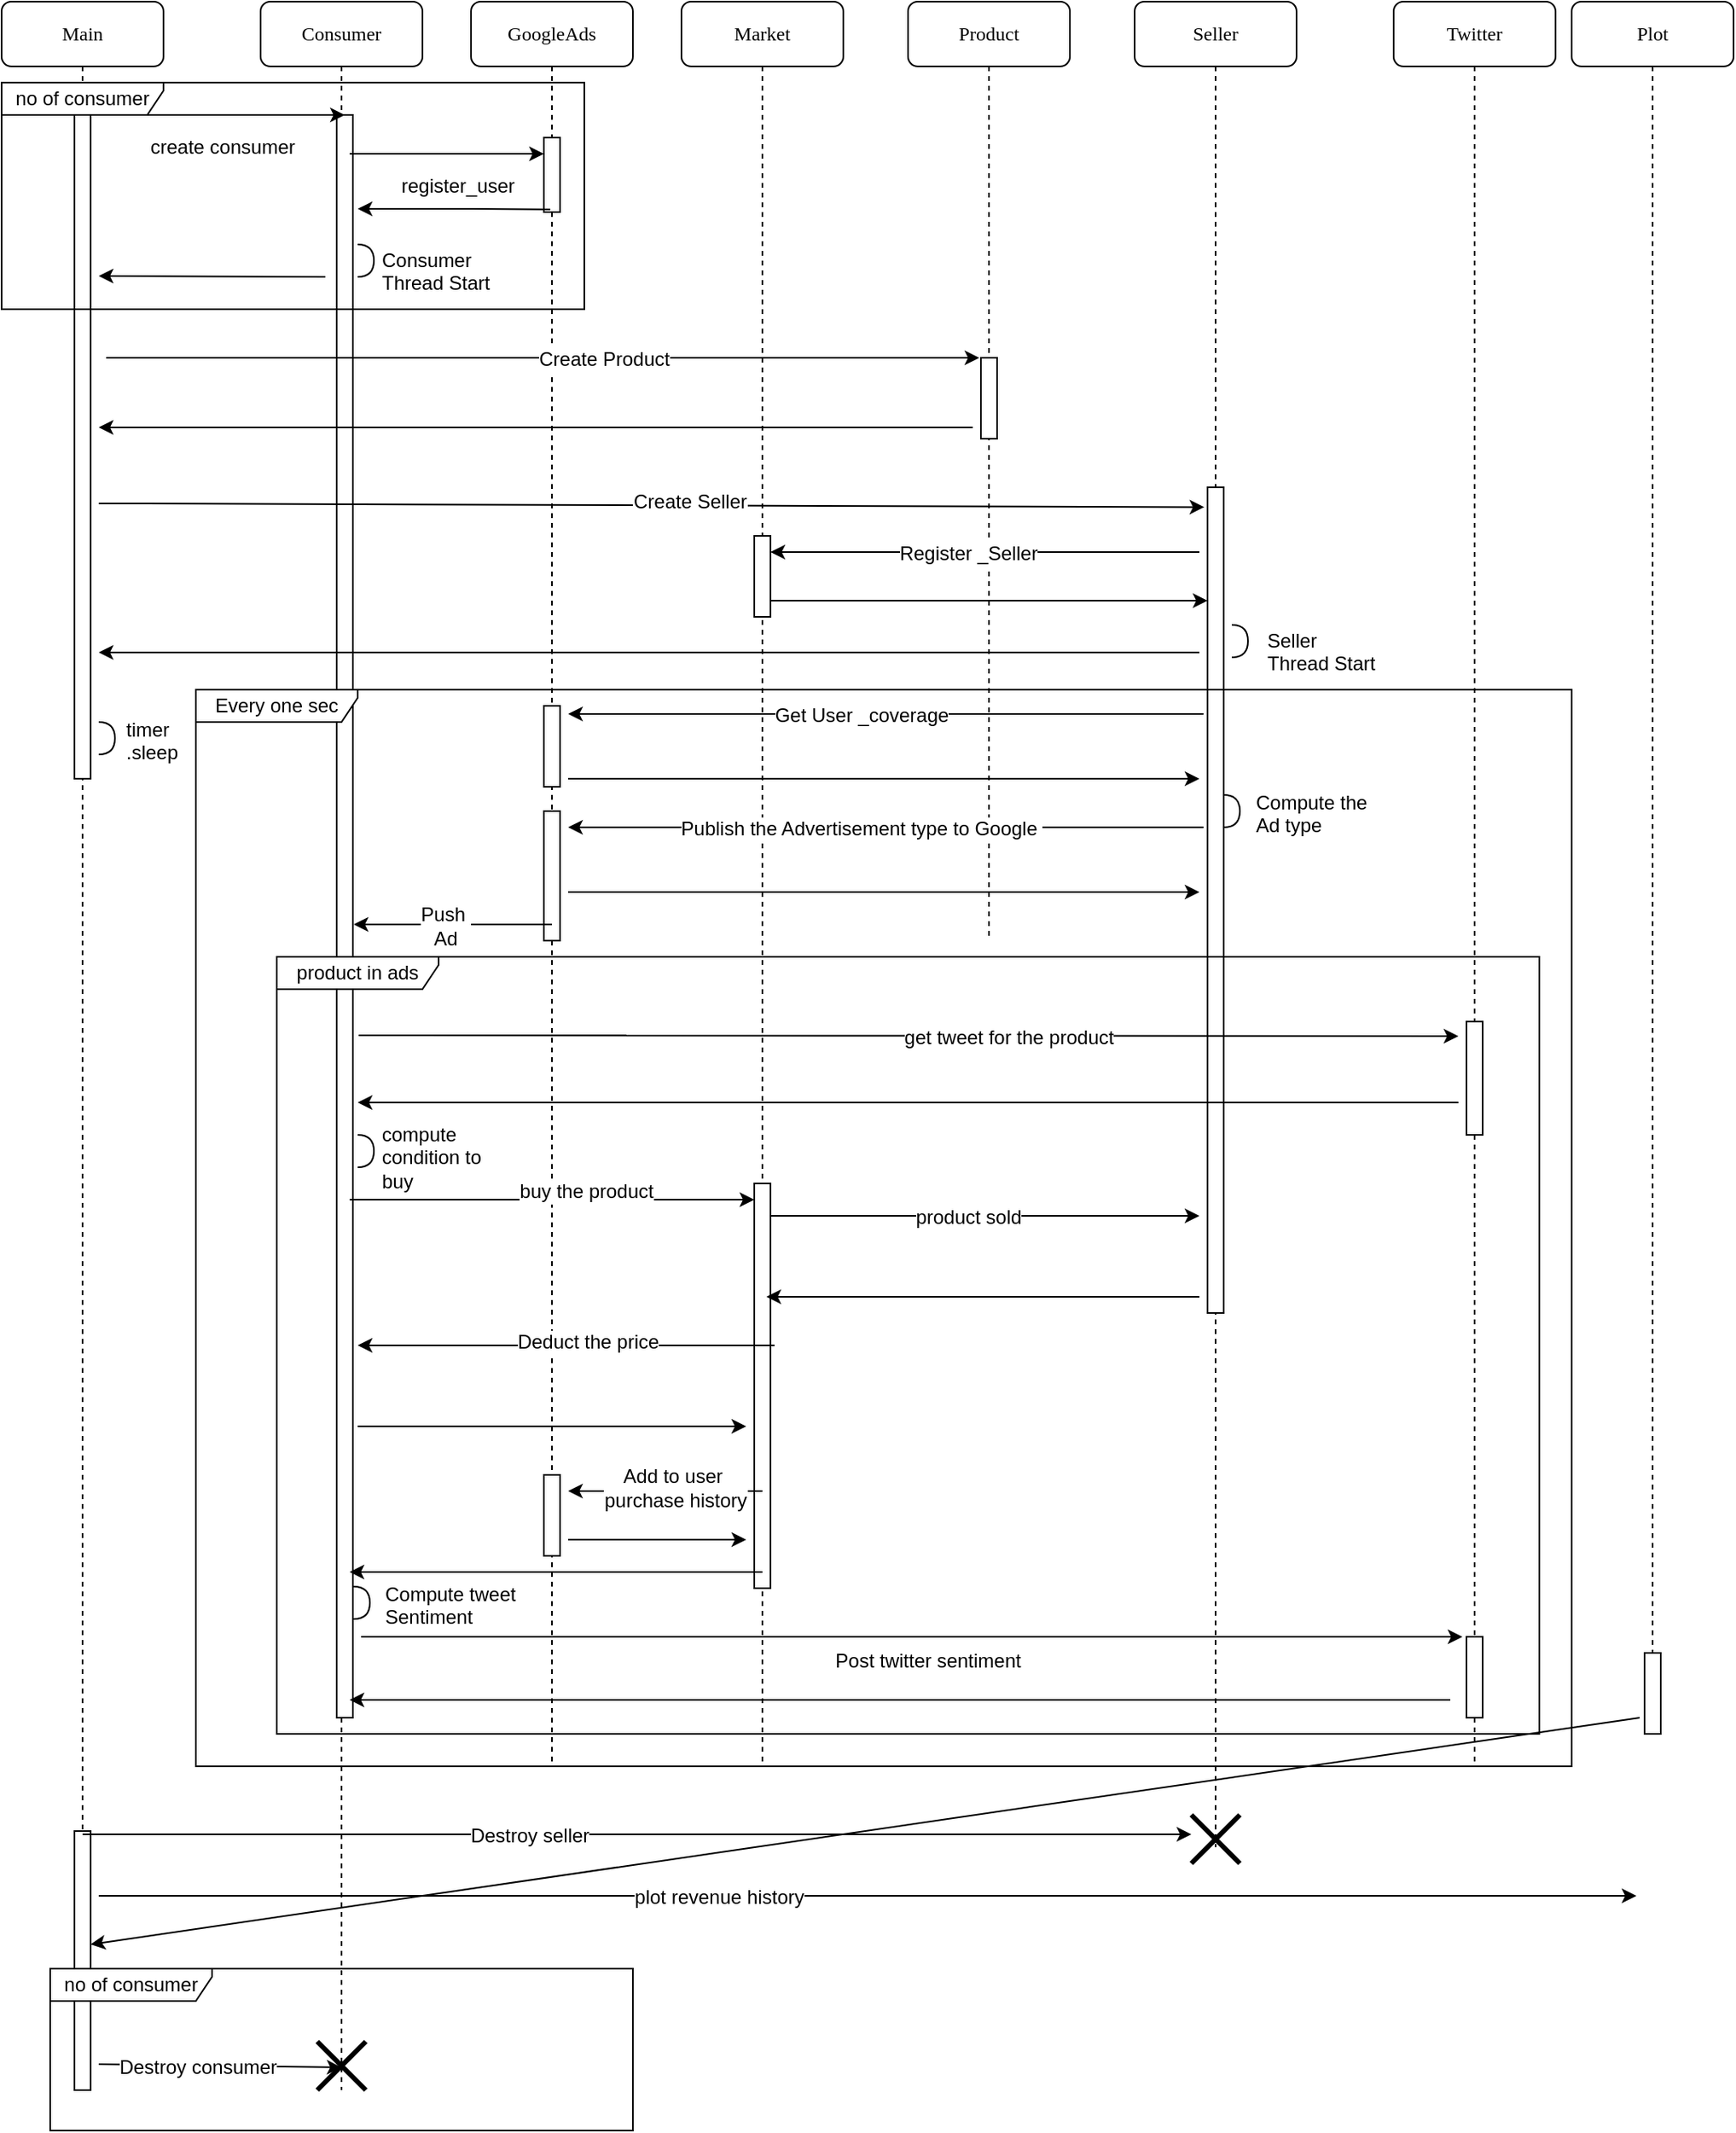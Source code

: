 <mxfile version="12.1.9" type="github" pages="1">
  <diagram name="Page-1" id="13e1069c-82ec-6db2-03f1-153e76fe0fe0">
    <mxGraphModel dx="1012" dy="461" grid="1" gridSize="10" guides="1" tooltips="1" connect="1" arrows="1" fold="1" page="1" pageScale="1" pageWidth="1100" pageHeight="850" background="#ffffff" math="0" shadow="0">
      <root>
        <mxCell id="0"/>
        <mxCell id="1" parent="0"/>
        <mxCell id="7baba1c4bc27f4b0-3" value="Consumer" style="shape=umlLifeline;perimeter=lifelinePerimeter;whiteSpace=wrap;html=1;container=1;collapsible=0;recursiveResize=0;outlineConnect=0;rounded=1;shadow=0;comic=0;labelBackgroundColor=none;strokeColor=#000000;strokeWidth=1;fillColor=#FFFFFF;fontFamily=Verdana;fontSize=12;fontColor=#000000;align=center;" parent="1" vertex="1" treatAsSingle="0">
          <mxGeometry x="180" y="10" width="100" height="1290" as="geometry"/>
        </mxCell>
        <mxCell id="7baba1c4bc27f4b0-13" value="" style="html=1;points=[];perimeter=orthogonalPerimeter;rounded=0;shadow=0;comic=0;labelBackgroundColor=none;strokeColor=#000000;strokeWidth=1;fillColor=#FFFFFF;fontFamily=Verdana;fontSize=12;fontColor=#000000;align=center;" parent="7baba1c4bc27f4b0-3" vertex="1">
          <mxGeometry x="47" y="70" width="10" height="990" as="geometry"/>
        </mxCell>
        <mxCell id="7baba1c4bc27f4b0-4" value="GoogleAds" style="shape=umlLifeline;perimeter=lifelinePerimeter;whiteSpace=wrap;html=1;container=1;collapsible=0;recursiveResize=0;outlineConnect=0;rounded=1;shadow=0;comic=0;labelBackgroundColor=none;strokeColor=#000000;strokeWidth=1;fillColor=#FFFFFF;fontFamily=Verdana;fontSize=12;fontColor=#000000;align=center;" parent="1" vertex="1" treatAsSingle="0">
          <mxGeometry x="310" y="10" width="100" height="1090" as="geometry"/>
        </mxCell>
        <mxCell id="7baba1c4bc27f4b0-22" value="" style="html=1;points=[];perimeter=orthogonalPerimeter;rounded=0;shadow=0;comic=0;labelBackgroundColor=none;strokeColor=#000000;strokeWidth=1;fillColor=#FFFFFF;fontFamily=Verdana;fontSize=12;fontColor=#000000;align=center;" parent="7baba1c4bc27f4b0-4" vertex="1">
          <mxGeometry x="45" y="84" width="10" height="46" as="geometry"/>
        </mxCell>
        <mxCell id="eqo6fhu2GZBDlllIJW7n-19" value="" style="html=1;points=[];perimeter=orthogonalPerimeter;rounded=0;shadow=0;comic=0;labelBackgroundColor=none;strokeColor=#000000;strokeWidth=1;fillColor=#FFFFFF;fontFamily=Verdana;fontSize=12;fontColor=#000000;align=center;" vertex="1" parent="7baba1c4bc27f4b0-4">
          <mxGeometry x="45" y="435" width="10" height="50" as="geometry"/>
        </mxCell>
        <mxCell id="eqo6fhu2GZBDlllIJW7n-25" value="" style="html=1;points=[];perimeter=orthogonalPerimeter;rounded=0;shadow=0;comic=0;labelBackgroundColor=none;strokeColor=#000000;strokeWidth=1;fillColor=#FFFFFF;fontFamily=Verdana;fontSize=12;fontColor=#000000;align=center;" vertex="1" parent="7baba1c4bc27f4b0-4">
          <mxGeometry x="45" y="500" width="10" height="80" as="geometry"/>
        </mxCell>
        <mxCell id="eqo6fhu2GZBDlllIJW7n-58" value="" style="html=1;points=[];perimeter=orthogonalPerimeter;rounded=0;shadow=0;comic=0;labelBackgroundColor=none;strokeColor=#000000;strokeWidth=1;fillColor=#FFFFFF;fontFamily=Verdana;fontSize=12;fontColor=#000000;align=center;" vertex="1" parent="7baba1c4bc27f4b0-4">
          <mxGeometry x="45" y="910" width="10" height="50" as="geometry"/>
        </mxCell>
        <mxCell id="7baba1c4bc27f4b0-5" value="Product" style="shape=umlLifeline;perimeter=lifelinePerimeter;whiteSpace=wrap;html=1;container=1;collapsible=0;recursiveResize=0;outlineConnect=0;rounded=1;shadow=0;comic=0;labelBackgroundColor=none;strokeColor=#000000;strokeWidth=1;fillColor=#FFFFFF;fontFamily=Verdana;fontSize=12;fontColor=#000000;align=center;" parent="1" vertex="1" treatAsSingle="0">
          <mxGeometry x="580" y="10" width="100" height="580" as="geometry"/>
        </mxCell>
        <mxCell id="7baba1c4bc27f4b0-19" value="" style="html=1;points=[];perimeter=orthogonalPerimeter;rounded=0;shadow=0;comic=0;labelBackgroundColor=none;strokeColor=#000000;strokeWidth=1;fillColor=#FFFFFF;fontFamily=Verdana;fontSize=12;fontColor=#000000;align=center;" parent="7baba1c4bc27f4b0-5" vertex="1">
          <mxGeometry x="45" y="220" width="10" height="50" as="geometry"/>
        </mxCell>
        <mxCell id="7baba1c4bc27f4b0-6" value="Seller" style="shape=umlLifeline;perimeter=lifelinePerimeter;whiteSpace=wrap;html=1;container=1;collapsible=0;recursiveResize=0;outlineConnect=0;rounded=1;shadow=0;comic=0;labelBackgroundColor=none;strokeColor=#000000;strokeWidth=1;fillColor=#FFFFFF;fontFamily=Verdana;fontSize=12;fontColor=#000000;align=center;" parent="1" vertex="1" treatAsSingle="0">
          <mxGeometry x="720" y="10" width="100" height="1140" as="geometry"/>
        </mxCell>
        <mxCell id="o-fYFMcKHxnqH8NnYUXW-47" value="" style="html=1;points=[];perimeter=orthogonalPerimeter;rounded=0;shadow=0;comic=0;labelBackgroundColor=none;strokeColor=#000000;strokeWidth=1;fillColor=#FFFFFF;fontFamily=Verdana;fontSize=12;fontColor=#000000;align=center;" parent="7baba1c4bc27f4b0-6" vertex="1">
          <mxGeometry x="45" y="300" width="10" height="510" as="geometry"/>
        </mxCell>
        <mxCell id="7baba1c4bc27f4b0-7" value="Market" style="shape=umlLifeline;perimeter=lifelinePerimeter;whiteSpace=wrap;html=1;container=1;collapsible=0;recursiveResize=0;outlineConnect=0;rounded=1;shadow=0;comic=0;labelBackgroundColor=none;strokeColor=#000000;strokeWidth=1;fillColor=#FFFFFF;fontFamily=Verdana;fontSize=12;fontColor=#000000;align=center;size=40;" parent="1" vertex="1" treatAsSingle="0">
          <mxGeometry x="440" y="10" width="100" height="1090" as="geometry"/>
        </mxCell>
        <mxCell id="eqo6fhu2GZBDlllIJW7n-13" value="" style="html=1;points=[];perimeter=orthogonalPerimeter;rounded=0;shadow=0;comic=0;labelBackgroundColor=none;strokeColor=#000000;strokeWidth=1;fillColor=#FFFFFF;fontFamily=Verdana;fontSize=12;fontColor=#000000;align=center;" vertex="1" parent="7baba1c4bc27f4b0-7">
          <mxGeometry x="45" y="330" width="10" height="50" as="geometry"/>
        </mxCell>
        <mxCell id="eqo6fhu2GZBDlllIJW7n-48" value="" style="html=1;points=[];perimeter=orthogonalPerimeter;rounded=0;shadow=0;comic=0;labelBackgroundColor=none;strokeColor=#000000;strokeWidth=1;fillColor=#FFFFFF;fontFamily=Verdana;fontSize=12;fontColor=#000000;align=center;" vertex="1" parent="7baba1c4bc27f4b0-7">
          <mxGeometry x="45" y="730" width="10" height="250" as="geometry"/>
        </mxCell>
        <mxCell id="7baba1c4bc27f4b0-8" value="Main" style="shape=umlLifeline;perimeter=lifelinePerimeter;whiteSpace=wrap;html=1;container=1;collapsible=0;recursiveResize=0;outlineConnect=0;rounded=1;shadow=0;comic=0;labelBackgroundColor=none;strokeColor=#000000;strokeWidth=1;fillColor=#FFFFFF;fontFamily=Verdana;fontSize=12;fontColor=#000000;align=center;" parent="1" vertex="1" treatAsSingle="0">
          <mxGeometry x="20" y="10" width="100" height="1290" as="geometry"/>
        </mxCell>
        <mxCell id="7baba1c4bc27f4b0-9" value="" style="html=1;points=[];perimeter=orthogonalPerimeter;rounded=0;shadow=0;comic=0;labelBackgroundColor=none;strokeColor=#000000;strokeWidth=1;fillColor=#FFFFFF;fontFamily=Verdana;fontSize=12;fontColor=#000000;align=center;" parent="7baba1c4bc27f4b0-8" vertex="1">
          <mxGeometry x="45" y="55" width="10" height="425" as="geometry"/>
        </mxCell>
        <mxCell id="eqo6fhu2GZBDlllIJW7n-75" value="" style="html=1;points=[];perimeter=orthogonalPerimeter;rounded=0;shadow=0;comic=0;labelBackgroundColor=none;strokeColor=#000000;strokeWidth=1;fillColor=#FFFFFF;fontFamily=Verdana;fontSize=12;fontColor=#000000;align=center;" vertex="1" parent="7baba1c4bc27f4b0-8">
          <mxGeometry x="45" y="1130" width="10" height="160" as="geometry"/>
        </mxCell>
        <mxCell id="o-fYFMcKHxnqH8NnYUXW-9" value="" style="endArrow=classic;html=1;" parent="1" edge="1">
          <mxGeometry width="50" height="50" relative="1" as="geometry">
            <mxPoint x="235" y="104" as="sourcePoint"/>
            <mxPoint x="355" y="104" as="targetPoint"/>
            <Array as="points">
              <mxPoint x="254" y="104"/>
            </Array>
          </mxGeometry>
        </mxCell>
        <mxCell id="o-fYFMcKHxnqH8NnYUXW-27" value="" style="endArrow=classic;html=1;" parent="1" edge="1">
          <mxGeometry width="50" height="50" relative="1" as="geometry">
            <mxPoint x="620" y="273" as="sourcePoint"/>
            <mxPoint x="80" y="273" as="targetPoint"/>
          </mxGeometry>
        </mxCell>
        <mxCell id="o-fYFMcKHxnqH8NnYUXW-32" value="" style="endArrow=classic;html=1;" parent="1" edge="1">
          <mxGeometry width="50" height="50" relative="1" as="geometry">
            <mxPoint x="220" y="180" as="sourcePoint"/>
            <mxPoint x="80" y="179.5" as="targetPoint"/>
          </mxGeometry>
        </mxCell>
        <mxCell id="o-fYFMcKHxnqH8NnYUXW-34" value="register_user" style="text;html=1;resizable=0;points=[];autosize=1;align=left;verticalAlign=top;spacingTop=-4;" parent="1" vertex="1">
          <mxGeometry x="265" y="114" width="90" height="20" as="geometry"/>
        </mxCell>
        <mxCell id="o-fYFMcKHxnqH8NnYUXW-38" value="" style="endArrow=classic;html=1;entryX=0.5;entryY=0;entryDx=0;entryDy=0;entryPerimeter=0;" parent="1" target="7baba1c4bc27f4b0-13" edge="1">
          <mxGeometry width="50" height="50" relative="1" as="geometry">
            <mxPoint x="80" y="80" as="sourcePoint"/>
            <mxPoint x="200" y="80" as="targetPoint"/>
            <Array as="points">
              <mxPoint x="99" y="80"/>
            </Array>
          </mxGeometry>
        </mxCell>
        <mxCell id="o-fYFMcKHxnqH8NnYUXW-39" value="create consumer" style="text;html=1;resizable=0;points=[];autosize=1;align=left;verticalAlign=top;spacingTop=-4;" parent="1" vertex="1">
          <mxGeometry x="110" y="90" width="100" height="20" as="geometry"/>
        </mxCell>
        <mxCell id="o-fYFMcKHxnqH8NnYUXW-41" value="" style="endArrow=classic;html=1;entryX=-0.1;entryY=0;entryDx=0;entryDy=0;entryPerimeter=0;" parent="1" target="7baba1c4bc27f4b0-19" edge="1" treatAsSingle="0">
          <mxGeometry width="50" height="50" relative="1" as="geometry">
            <mxPoint x="250" y="230" as="sourcePoint"/>
            <mxPoint x="485" y="230" as="targetPoint"/>
            <Array as="points">
              <mxPoint x="190" y="230"/>
              <mxPoint x="180" y="230"/>
              <mxPoint x="80" y="230"/>
            </Array>
          </mxGeometry>
        </mxCell>
        <mxCell id="o-fYFMcKHxnqH8NnYUXW-56" value="Create Product" style="text;html=1;resizable=0;points=[];align=center;verticalAlign=middle;labelBackgroundColor=#ffffff;" parent="o-fYFMcKHxnqH8NnYUXW-41" vertex="1" connectable="0">
          <mxGeometry x="0.349" y="-1" relative="1" as="geometry">
            <mxPoint as="offset"/>
          </mxGeometry>
        </mxCell>
        <mxCell id="o-fYFMcKHxnqH8NnYUXW-46" value="" style="endArrow=classic;html=1;entryX=-0.2;entryY=0.024;entryDx=0;entryDy=0;entryPerimeter=0;" parent="1" edge="1" target="o-fYFMcKHxnqH8NnYUXW-47" treatAsSingle="0">
          <mxGeometry width="50" height="50" relative="1" as="geometry">
            <mxPoint x="80" y="320" as="sourcePoint"/>
            <mxPoint x="750" y="320" as="targetPoint"/>
            <Array as="points">
              <mxPoint x="99" y="320"/>
            </Array>
          </mxGeometry>
        </mxCell>
        <mxCell id="o-fYFMcKHxnqH8NnYUXW-48" value="Create Seller" style="text;html=1;resizable=0;points=[];align=center;verticalAlign=middle;labelBackgroundColor=#ffffff;" parent="o-fYFMcKHxnqH8NnYUXW-46" vertex="1" connectable="0">
          <mxGeometry x="0.069" y="2" relative="1" as="geometry">
            <mxPoint as="offset"/>
          </mxGeometry>
        </mxCell>
        <mxCell id="o-fYFMcKHxnqH8NnYUXW-57" value="" style="endArrow=classic;html=1;" parent="1" edge="1" treatAsSingle="0">
          <mxGeometry width="50" height="50" relative="1" as="geometry">
            <mxPoint x="760" y="350" as="sourcePoint"/>
            <mxPoint x="495" y="350" as="targetPoint"/>
          </mxGeometry>
        </mxCell>
        <mxCell id="eqo6fhu2GZBDlllIJW7n-15" value="Register _Seller" style="text;html=1;resizable=0;points=[];align=center;verticalAlign=middle;labelBackgroundColor=#ffffff;" vertex="1" connectable="0" parent="o-fYFMcKHxnqH8NnYUXW-57">
          <mxGeometry x="0.079" y="1" relative="1" as="geometry">
            <mxPoint as="offset"/>
          </mxGeometry>
        </mxCell>
        <mxCell id="o-fYFMcKHxnqH8NnYUXW-63" value="" style="shape=requiredInterface;html=1;verticalLabelPosition=bottom;" parent="1" vertex="1">
          <mxGeometry x="240" y="160" width="10" height="20" as="geometry"/>
        </mxCell>
        <mxCell id="o-fYFMcKHxnqH8NnYUXW-65" value="Consumer&lt;br&gt;Thread Start" style="text;html=1;resizable=0;points=[];autosize=1;align=left;verticalAlign=top;spacingTop=-4;" parent="1" vertex="1">
          <mxGeometry x="252.5" y="160" width="80" height="30" as="geometry"/>
        </mxCell>
        <mxCell id="o-fYFMcKHxnqH8NnYUXW-71" value="" style="shape=requiredInterface;html=1;verticalLabelPosition=bottom;" parent="1" vertex="1">
          <mxGeometry x="780" y="395" width="10" height="20" as="geometry"/>
        </mxCell>
        <mxCell id="o-fYFMcKHxnqH8NnYUXW-72" value="Seller &lt;br&gt;Thread Start" style="text;html=1;resizable=0;points=[];autosize=1;align=left;verticalAlign=top;spacingTop=-4;direction=south;" parent="1" vertex="1">
          <mxGeometry x="800" y="395" width="30" height="80" as="geometry"/>
        </mxCell>
        <mxCell id="eqo6fhu2GZBDlllIJW7n-10" value="" style="endArrow=classic;html=1;" edge="1" parent="1">
          <mxGeometry width="50" height="50" relative="1" as="geometry">
            <mxPoint x="760" y="412" as="sourcePoint"/>
            <mxPoint x="80" y="412" as="targetPoint"/>
          </mxGeometry>
        </mxCell>
        <mxCell id="eqo6fhu2GZBDlllIJW7n-11" value="" style="shape=requiredInterface;html=1;verticalLabelPosition=bottom;" vertex="1" parent="1">
          <mxGeometry x="80" y="455" width="10" height="20" as="geometry"/>
        </mxCell>
        <mxCell id="eqo6fhu2GZBDlllIJW7n-12" value="timer&lt;br&gt;.sleep" style="text;html=1;resizable=0;points=[];autosize=1;align=left;verticalAlign=top;spacingTop=-4;direction=south;" vertex="1" parent="1">
          <mxGeometry x="95" y="450" width="50" height="30" as="geometry"/>
        </mxCell>
        <mxCell id="eqo6fhu2GZBDlllIJW7n-14" value="" style="endArrow=classic;html=1;" edge="1" parent="1">
          <mxGeometry width="50" height="50" relative="1" as="geometry">
            <mxPoint x="495" y="380" as="sourcePoint"/>
            <mxPoint x="765" y="380" as="targetPoint"/>
          </mxGeometry>
        </mxCell>
        <mxCell id="eqo6fhu2GZBDlllIJW7n-17" value="" style="endArrow=classic;html=1;" edge="1" parent="1" treatAsSingle="0">
          <mxGeometry width="50" height="50" relative="1" as="geometry">
            <mxPoint x="762.5" y="450" as="sourcePoint"/>
            <mxPoint x="370" y="450" as="targetPoint"/>
          </mxGeometry>
        </mxCell>
        <mxCell id="eqo6fhu2GZBDlllIJW7n-18" value="Get User _coverage" style="text;html=1;resizable=0;points=[];align=center;verticalAlign=middle;labelBackgroundColor=#ffffff;" vertex="1" connectable="0" parent="eqo6fhu2GZBDlllIJW7n-17">
          <mxGeometry x="0.079" y="1" relative="1" as="geometry">
            <mxPoint as="offset"/>
          </mxGeometry>
        </mxCell>
        <mxCell id="eqo6fhu2GZBDlllIJW7n-20" value="" style="endArrow=classic;html=1;" edge="1" parent="1">
          <mxGeometry width="50" height="50" relative="1" as="geometry">
            <mxPoint x="370" y="490" as="sourcePoint"/>
            <mxPoint x="760" y="490" as="targetPoint"/>
          </mxGeometry>
        </mxCell>
        <mxCell id="eqo6fhu2GZBDlllIJW7n-21" value="" style="endArrow=classic;html=1;exitX=1.044;exitY=1.217;exitDx=0;exitDy=0;exitPerimeter=0;" edge="1" parent="1" source="o-fYFMcKHxnqH8NnYUXW-34">
          <mxGeometry width="50" height="50" relative="1" as="geometry">
            <mxPoint x="20" y="730" as="sourcePoint"/>
            <mxPoint x="240" y="138" as="targetPoint"/>
            <Array as="points">
              <mxPoint x="300" y="138"/>
            </Array>
          </mxGeometry>
        </mxCell>
        <mxCell id="o-fYFMcKHxnqH8NnYUXW-3" value="no of consumer" style="shape=umlFrame;whiteSpace=wrap;html=1;width=100;height=20;" parent="1" vertex="1">
          <mxGeometry x="20" y="60" width="360" height="140" as="geometry"/>
        </mxCell>
        <mxCell id="eqo6fhu2GZBDlllIJW7n-22" value="" style="endArrow=classic;html=1;" edge="1" parent="1" treatAsSingle="0">
          <mxGeometry width="50" height="50" relative="1" as="geometry">
            <mxPoint x="762.5" y="520" as="sourcePoint"/>
            <mxPoint x="370" y="520" as="targetPoint"/>
          </mxGeometry>
        </mxCell>
        <mxCell id="eqo6fhu2GZBDlllIJW7n-23" value="Publish the Advertisement type to Google&amp;nbsp;" style="text;html=1;resizable=0;points=[];align=center;verticalAlign=middle;labelBackgroundColor=#ffffff;" vertex="1" connectable="0" parent="eqo6fhu2GZBDlllIJW7n-22">
          <mxGeometry x="0.079" y="1" relative="1" as="geometry">
            <mxPoint as="offset"/>
          </mxGeometry>
        </mxCell>
        <mxCell id="eqo6fhu2GZBDlllIJW7n-24" value="" style="endArrow=classic;html=1;" edge="1" parent="1">
          <mxGeometry width="50" height="50" relative="1" as="geometry">
            <mxPoint x="370" y="560" as="sourcePoint"/>
            <mxPoint x="760" y="560" as="targetPoint"/>
          </mxGeometry>
        </mxCell>
        <mxCell id="eqo6fhu2GZBDlllIJW7n-26" value="" style="shape=requiredInterface;html=1;verticalLabelPosition=bottom;" vertex="1" parent="1">
          <mxGeometry x="775" y="500" width="10" height="20" as="geometry"/>
        </mxCell>
        <mxCell id="eqo6fhu2GZBDlllIJW7n-27" value="Compute the&lt;br&gt;Ad type" style="text;html=1;resizable=0;points=[];autosize=1;align=left;verticalAlign=top;spacingTop=-4;direction=south;" vertex="1" parent="1">
          <mxGeometry x="792.5" y="495" width="80" height="30" as="geometry"/>
        </mxCell>
        <mxCell id="eqo6fhu2GZBDlllIJW7n-29" value="" style="endArrow=classic;html=1;" edge="1" parent="1" treatAsSingle="0">
          <mxGeometry width="50" height="50" relative="1" as="geometry">
            <mxPoint x="360" y="580" as="sourcePoint"/>
            <mxPoint x="237.5" y="580" as="targetPoint"/>
          </mxGeometry>
        </mxCell>
        <mxCell id="eqo6fhu2GZBDlllIJW7n-30" value="Push&amp;nbsp;&lt;br&gt;Ad" style="text;html=1;resizable=0;points=[];align=center;verticalAlign=middle;labelBackgroundColor=#ffffff;" vertex="1" connectable="0" parent="eqo6fhu2GZBDlllIJW7n-29">
          <mxGeometry x="0.079" y="1" relative="1" as="geometry">
            <mxPoint as="offset"/>
          </mxGeometry>
        </mxCell>
        <mxCell id="eqo6fhu2GZBDlllIJW7n-32" value="Twitter" style="shape=umlLifeline;perimeter=lifelinePerimeter;whiteSpace=wrap;html=1;container=1;collapsible=0;recursiveResize=0;outlineConnect=0;rounded=1;shadow=0;comic=0;labelBackgroundColor=none;strokeColor=#000000;strokeWidth=1;fillColor=#FFFFFF;fontFamily=Verdana;fontSize=12;fontColor=#000000;align=center;" vertex="1" parent="1" treatAsSingle="0">
          <mxGeometry x="880" y="10" width="100" height="1090" as="geometry"/>
        </mxCell>
        <mxCell id="eqo6fhu2GZBDlllIJW7n-33" value="" style="html=1;points=[];perimeter=orthogonalPerimeter;rounded=0;shadow=0;comic=0;labelBackgroundColor=none;strokeColor=#000000;strokeWidth=1;fillColor=#FFFFFF;fontFamily=Verdana;fontSize=12;fontColor=#000000;align=center;" vertex="1" parent="eqo6fhu2GZBDlllIJW7n-32">
          <mxGeometry x="45" y="630" width="10" height="70" as="geometry"/>
        </mxCell>
        <mxCell id="eqo6fhu2GZBDlllIJW7n-68" value="" style="html=1;points=[];perimeter=orthogonalPerimeter;rounded=0;shadow=0;comic=0;labelBackgroundColor=none;strokeColor=#000000;strokeWidth=1;fillColor=#FFFFFF;fontFamily=Verdana;fontSize=12;fontColor=#000000;align=center;" vertex="1" parent="eqo6fhu2GZBDlllIJW7n-32">
          <mxGeometry x="45" y="1010" width="10" height="50" as="geometry"/>
        </mxCell>
        <mxCell id="eqo6fhu2GZBDlllIJW7n-35" value="" style="endArrow=classic;html=1;" edge="1" parent="1" treatAsSingle="0">
          <mxGeometry width="50" height="50" relative="1" as="geometry">
            <mxPoint x="406" y="648.5" as="sourcePoint"/>
            <mxPoint x="920" y="649" as="targetPoint"/>
            <Array as="points">
              <mxPoint x="346" y="648.5"/>
              <mxPoint x="336" y="648.5"/>
              <mxPoint x="236" y="648.5"/>
            </Array>
          </mxGeometry>
        </mxCell>
        <mxCell id="eqo6fhu2GZBDlllIJW7n-36" value="get tweet for the product" style="text;html=1;resizable=0;points=[];align=center;verticalAlign=middle;labelBackgroundColor=#ffffff;" vertex="1" connectable="0" parent="eqo6fhu2GZBDlllIJW7n-35">
          <mxGeometry x="0.349" y="-1" relative="1" as="geometry">
            <mxPoint as="offset"/>
          </mxGeometry>
        </mxCell>
        <mxCell id="eqo6fhu2GZBDlllIJW7n-40" value="" style="endArrow=classic;html=1;" edge="1" parent="1">
          <mxGeometry width="50" height="50" relative="1" as="geometry">
            <mxPoint x="920" y="690" as="sourcePoint"/>
            <mxPoint x="240" y="690" as="targetPoint"/>
          </mxGeometry>
        </mxCell>
        <mxCell id="eqo6fhu2GZBDlllIJW7n-44" value="" style="shape=requiredInterface;html=1;verticalLabelPosition=bottom;" vertex="1" parent="1">
          <mxGeometry x="240" y="710" width="10" height="20" as="geometry"/>
        </mxCell>
        <mxCell id="eqo6fhu2GZBDlllIJW7n-45" value="compute&lt;br&gt;condition to&lt;br&gt;buy" style="text;html=1;resizable=0;points=[];autosize=1;align=left;verticalAlign=top;spacingTop=-4;direction=south;" vertex="1" parent="1">
          <mxGeometry x="252.5" y="700" width="80" height="40" as="geometry"/>
        </mxCell>
        <mxCell id="eqo6fhu2GZBDlllIJW7n-47" value="" style="endArrow=classic;html=1;" edge="1" parent="1" treatAsSingle="0">
          <mxGeometry width="50" height="50" relative="1" as="geometry">
            <mxPoint x="235" y="750" as="sourcePoint"/>
            <mxPoint x="485" y="750" as="targetPoint"/>
          </mxGeometry>
        </mxCell>
        <mxCell id="eqo6fhu2GZBDlllIJW7n-49" value="buy the product" style="text;html=1;resizable=0;points=[];align=center;verticalAlign=middle;labelBackgroundColor=#ffffff;" vertex="1" connectable="0" parent="eqo6fhu2GZBDlllIJW7n-47">
          <mxGeometry x="0.163" y="5" relative="1" as="geometry">
            <mxPoint as="offset"/>
          </mxGeometry>
        </mxCell>
        <mxCell id="eqo6fhu2GZBDlllIJW7n-50" value="" style="endArrow=classic;html=1;" edge="1" parent="1" treatAsSingle="0">
          <mxGeometry width="50" height="50" relative="1" as="geometry">
            <mxPoint x="660" y="760" as="sourcePoint"/>
            <mxPoint x="760" y="760" as="targetPoint"/>
            <Array as="points">
              <mxPoint x="600" y="760"/>
              <mxPoint x="590" y="760"/>
              <mxPoint x="490" y="760"/>
            </Array>
          </mxGeometry>
        </mxCell>
        <mxCell id="eqo6fhu2GZBDlllIJW7n-51" value="product sold" style="text;html=1;resizable=0;points=[];align=center;verticalAlign=middle;labelBackgroundColor=#ffffff;" vertex="1" connectable="0" parent="eqo6fhu2GZBDlllIJW7n-50">
          <mxGeometry x="0.349" y="-1" relative="1" as="geometry">
            <mxPoint as="offset"/>
          </mxGeometry>
        </mxCell>
        <mxCell id="eqo6fhu2GZBDlllIJW7n-52" value="" style="endArrow=classic;html=1;" edge="1" parent="1">
          <mxGeometry width="50" height="50" relative="1" as="geometry">
            <mxPoint x="760" y="810" as="sourcePoint"/>
            <mxPoint x="492.5" y="810" as="targetPoint"/>
          </mxGeometry>
        </mxCell>
        <mxCell id="eqo6fhu2GZBDlllIJW7n-53" value="" style="endArrow=classic;html=1;" edge="1" parent="1" treatAsSingle="0">
          <mxGeometry width="50" height="50" relative="1" as="geometry">
            <mxPoint x="497.5" y="840" as="sourcePoint"/>
            <mxPoint x="240" y="840" as="targetPoint"/>
          </mxGeometry>
        </mxCell>
        <mxCell id="eqo6fhu2GZBDlllIJW7n-54" value="Deduct the price" style="text;html=1;resizable=0;points=[];align=center;verticalAlign=middle;labelBackgroundColor=#ffffff;" vertex="1" connectable="0" parent="eqo6fhu2GZBDlllIJW7n-53">
          <mxGeometry x="-0.1" y="-2" relative="1" as="geometry">
            <mxPoint as="offset"/>
          </mxGeometry>
        </mxCell>
        <mxCell id="eqo6fhu2GZBDlllIJW7n-55" value="" style="endArrow=classic;html=1;" edge="1" parent="1">
          <mxGeometry width="50" height="50" relative="1" as="geometry">
            <mxPoint x="240" y="890" as="sourcePoint"/>
            <mxPoint x="480" y="890" as="targetPoint"/>
          </mxGeometry>
        </mxCell>
        <mxCell id="eqo6fhu2GZBDlllIJW7n-59" value="" style="endArrow=classic;html=1;" edge="1" parent="1" treatAsSingle="0">
          <mxGeometry width="50" height="50" relative="1" as="geometry">
            <mxPoint x="490" y="930" as="sourcePoint"/>
            <mxPoint x="370" y="930" as="targetPoint"/>
          </mxGeometry>
        </mxCell>
        <mxCell id="eqo6fhu2GZBDlllIJW7n-60" value="Add to user&amp;nbsp; &lt;br&gt;purchase history&lt;br&gt;" style="text;html=1;resizable=0;points=[];align=center;verticalAlign=middle;labelBackgroundColor=#ffffff;" vertex="1" connectable="0" parent="eqo6fhu2GZBDlllIJW7n-59">
          <mxGeometry x="-0.1" y="-2" relative="1" as="geometry">
            <mxPoint as="offset"/>
          </mxGeometry>
        </mxCell>
        <mxCell id="eqo6fhu2GZBDlllIJW7n-61" value="" style="endArrow=classic;html=1;" edge="1" parent="1">
          <mxGeometry width="50" height="50" relative="1" as="geometry">
            <mxPoint x="370" y="960" as="sourcePoint"/>
            <mxPoint x="480" y="960" as="targetPoint"/>
          </mxGeometry>
        </mxCell>
        <mxCell id="eqo6fhu2GZBDlllIJW7n-31" value="product in ads" style="shape=umlFrame;whiteSpace=wrap;html=1;width=100;height=20;" vertex="1" parent="1">
          <mxGeometry x="190" y="600" width="780" height="480" as="geometry"/>
        </mxCell>
        <mxCell id="eqo6fhu2GZBDlllIJW7n-64" value="" style="shape=requiredInterface;html=1;verticalLabelPosition=bottom;" vertex="1" parent="1">
          <mxGeometry x="237.5" y="989" width="10" height="20" as="geometry"/>
        </mxCell>
        <mxCell id="eqo6fhu2GZBDlllIJW7n-65" value="Compute tweet&lt;br&gt;Sentiment" style="text;html=1;resizable=0;points=[];autosize=1;align=left;verticalAlign=top;spacingTop=-4;direction=south;" vertex="1" parent="1">
          <mxGeometry x="255" y="984" width="100" height="30" as="geometry"/>
        </mxCell>
        <mxCell id="eqo6fhu2GZBDlllIJW7n-66" value="" style="endArrow=classic;html=1;" edge="1" parent="1" treatAsSingle="0">
          <mxGeometry width="50" height="50" relative="1" as="geometry">
            <mxPoint x="407.5" y="1020" as="sourcePoint"/>
            <mxPoint x="922.5" y="1020" as="targetPoint"/>
            <Array as="points">
              <mxPoint x="347.5" y="1020"/>
              <mxPoint x="337.5" y="1020"/>
              <mxPoint x="237.5" y="1020"/>
            </Array>
          </mxGeometry>
        </mxCell>
        <mxCell id="eqo6fhu2GZBDlllIJW7n-67" value="Post twitter sentiment" style="text;html=1;resizable=0;points=[];align=center;verticalAlign=middle;labelBackgroundColor=#ffffff;" vertex="1" connectable="0" parent="eqo6fhu2GZBDlllIJW7n-66">
          <mxGeometry x="0.349" y="-1" relative="1" as="geometry">
            <mxPoint x="-52" y="14" as="offset"/>
          </mxGeometry>
        </mxCell>
        <mxCell id="eqo6fhu2GZBDlllIJW7n-69" value="" style="endArrow=classic;html=1;" edge="1" parent="1">
          <mxGeometry width="50" height="50" relative="1" as="geometry">
            <mxPoint x="915" y="1059" as="sourcePoint"/>
            <mxPoint x="235" y="1059" as="targetPoint"/>
          </mxGeometry>
        </mxCell>
        <mxCell id="eqo6fhu2GZBDlllIJW7n-70" value="" style="endArrow=classic;html=1;" edge="1" parent="1">
          <mxGeometry width="50" height="50" relative="1" as="geometry">
            <mxPoint x="490" y="980" as="sourcePoint"/>
            <mxPoint x="235" y="980" as="targetPoint"/>
          </mxGeometry>
        </mxCell>
        <mxCell id="eqo6fhu2GZBDlllIJW7n-72" value="Every one sec" style="shape=umlFrame;whiteSpace=wrap;html=1;width=100;height=20;" vertex="1" parent="1">
          <mxGeometry x="140" y="435" width="850" height="665" as="geometry"/>
        </mxCell>
        <mxCell id="eqo6fhu2GZBDlllIJW7n-78" value="Plot" style="shape=umlLifeline;perimeter=lifelinePerimeter;whiteSpace=wrap;html=1;container=1;collapsible=0;recursiveResize=0;outlineConnect=0;rounded=1;shadow=0;comic=0;labelBackgroundColor=none;strokeColor=#000000;strokeWidth=1;fillColor=#FFFFFF;fontFamily=Verdana;fontSize=12;fontColor=#000000;align=center;" vertex="1" parent="1" treatAsSingle="0">
          <mxGeometry x="990" y="10" width="100" height="1070" as="geometry"/>
        </mxCell>
        <mxCell id="eqo6fhu2GZBDlllIJW7n-80" value="" style="html=1;points=[];perimeter=orthogonalPerimeter;rounded=0;shadow=0;comic=0;labelBackgroundColor=none;strokeColor=#000000;strokeWidth=1;fillColor=#FFFFFF;fontFamily=Verdana;fontSize=12;fontColor=#000000;align=center;" vertex="1" parent="eqo6fhu2GZBDlllIJW7n-78">
          <mxGeometry x="45" y="1020" width="10" height="50" as="geometry"/>
        </mxCell>
        <mxCell id="eqo6fhu2GZBDlllIJW7n-76" value="" style="endArrow=classic;html=1;exitX=1;exitY=0.14;exitDx=0;exitDy=0;exitPerimeter=0;" edge="1" parent="1" treatAsSingle="0">
          <mxGeometry width="50" height="50" relative="1" as="geometry">
            <mxPoint x="70" y="1142" as="sourcePoint"/>
            <mxPoint x="755" y="1142" as="targetPoint"/>
          </mxGeometry>
        </mxCell>
        <mxCell id="eqo6fhu2GZBDlllIJW7n-81" value="Destroy seller" style="text;html=1;resizable=0;points=[];align=center;verticalAlign=middle;labelBackgroundColor=#ffffff;" vertex="1" connectable="0" parent="eqo6fhu2GZBDlllIJW7n-76">
          <mxGeometry x="-0.194" y="-1" relative="1" as="geometry">
            <mxPoint as="offset"/>
          </mxGeometry>
        </mxCell>
        <mxCell id="eqo6fhu2GZBDlllIJW7n-77" value="" style="shape=umlDestroy;whiteSpace=wrap;html=1;strokeWidth=3;" vertex="1" parent="1">
          <mxGeometry x="755" y="1130" width="30" height="30" as="geometry"/>
        </mxCell>
        <mxCell id="eqo6fhu2GZBDlllIJW7n-82" value="" style="endArrow=classic;html=1;" edge="1" parent="1" treatAsSingle="0">
          <mxGeometry width="50" height="50" relative="1" as="geometry">
            <mxPoint x="80" y="1180" as="sourcePoint"/>
            <mxPoint x="1030" y="1180" as="targetPoint"/>
          </mxGeometry>
        </mxCell>
        <mxCell id="eqo6fhu2GZBDlllIJW7n-83" value="plot revenue history" style="text;html=1;resizable=0;points=[];align=center;verticalAlign=middle;labelBackgroundColor=#ffffff;" vertex="1" connectable="0" parent="eqo6fhu2GZBDlllIJW7n-82">
          <mxGeometry x="-0.194" y="-1" relative="1" as="geometry">
            <mxPoint as="offset"/>
          </mxGeometry>
        </mxCell>
        <mxCell id="eqo6fhu2GZBDlllIJW7n-84" value="no of consumer" style="shape=umlFrame;whiteSpace=wrap;html=1;width=100;height=20;" vertex="1" parent="1">
          <mxGeometry x="50" y="1225" width="360" height="100" as="geometry"/>
        </mxCell>
        <mxCell id="eqo6fhu2GZBDlllIJW7n-87" value="" style="shape=umlDestroy;whiteSpace=wrap;html=1;strokeWidth=3;" vertex="1" parent="1">
          <mxGeometry x="215" y="1270" width="30" height="30" as="geometry"/>
        </mxCell>
        <mxCell id="eqo6fhu2GZBDlllIJW7n-88" value="" style="endArrow=classic;html=1;exitX=1;exitY=0.14;exitDx=0;exitDy=0;exitPerimeter=0;entryX=0.5;entryY=0.533;entryDx=0;entryDy=0;entryPerimeter=0;" edge="1" parent="1" target="eqo6fhu2GZBDlllIJW7n-87" treatAsSingle="0">
          <mxGeometry width="50" height="50" relative="1" as="geometry">
            <mxPoint x="80" y="1284" as="sourcePoint"/>
            <mxPoint x="765" y="1284" as="targetPoint"/>
          </mxGeometry>
        </mxCell>
        <mxCell id="eqo6fhu2GZBDlllIJW7n-89" value="Destroy consumer" style="text;html=1;resizable=0;points=[];align=center;verticalAlign=middle;labelBackgroundColor=#ffffff;" vertex="1" connectable="0" parent="eqo6fhu2GZBDlllIJW7n-88">
          <mxGeometry x="-0.194" y="-1" relative="1" as="geometry">
            <mxPoint as="offset"/>
          </mxGeometry>
        </mxCell>
        <mxCell id="eqo6fhu2GZBDlllIJW7n-94" value="" style="endArrow=classic;html=1;exitX=-0.3;exitY=0.8;exitDx=0;exitDy=0;exitPerimeter=0;" edge="1" parent="1" source="eqo6fhu2GZBDlllIJW7n-80">
          <mxGeometry width="50" height="50" relative="1" as="geometry">
            <mxPoint x="755" y="1210" as="sourcePoint"/>
            <mxPoint x="75" y="1210" as="targetPoint"/>
          </mxGeometry>
        </mxCell>
      </root>
    </mxGraphModel>
  </diagram>
</mxfile>
